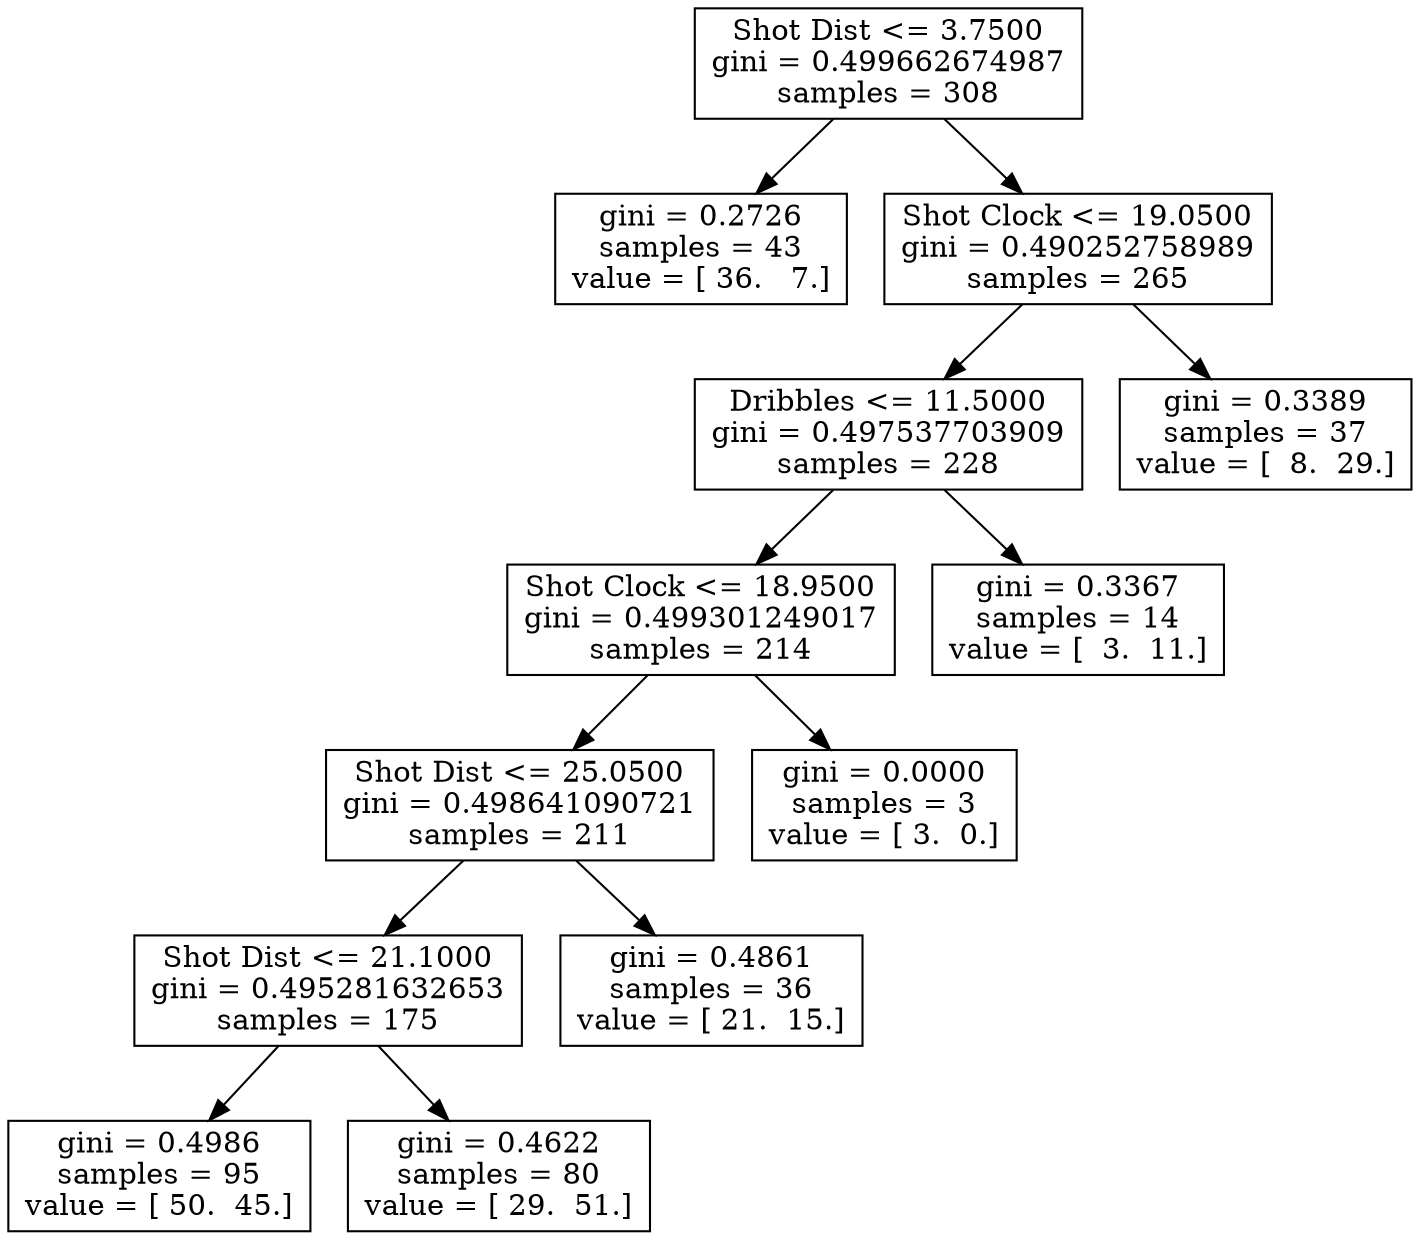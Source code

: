 digraph Tree {
0 [label="Shot Dist <= 3.7500\ngini = 0.499662674987\nsamples = 308", shape="box"] ;
1 [label="gini = 0.2726\nsamples = 43\nvalue = [ 36.   7.]", shape="box"] ;
0 -> 1 ;
2 [label="Shot Clock <= 19.0500\ngini = 0.490252758989\nsamples = 265", shape="box"] ;
0 -> 2 ;
3 [label="Dribbles <= 11.5000\ngini = 0.497537703909\nsamples = 228", shape="box"] ;
2 -> 3 ;
4 [label="Shot Clock <= 18.9500\ngini = 0.499301249017\nsamples = 214", shape="box"] ;
3 -> 4 ;
5 [label="Shot Dist <= 25.0500\ngini = 0.498641090721\nsamples = 211", shape="box"] ;
4 -> 5 ;
6 [label="Shot Dist <= 21.1000\ngini = 0.495281632653\nsamples = 175", shape="box"] ;
5 -> 6 ;
7 [label="gini = 0.4986\nsamples = 95\nvalue = [ 50.  45.]", shape="box"] ;
6 -> 7 ;
8 [label="gini = 0.4622\nsamples = 80\nvalue = [ 29.  51.]", shape="box"] ;
6 -> 8 ;
9 [label="gini = 0.4861\nsamples = 36\nvalue = [ 21.  15.]", shape="box"] ;
5 -> 9 ;
10 [label="gini = 0.0000\nsamples = 3\nvalue = [ 3.  0.]", shape="box"] ;
4 -> 10 ;
11 [label="gini = 0.3367\nsamples = 14\nvalue = [  3.  11.]", shape="box"] ;
3 -> 11 ;
12 [label="gini = 0.3389\nsamples = 37\nvalue = [  8.  29.]", shape="box"] ;
2 -> 12 ;
}